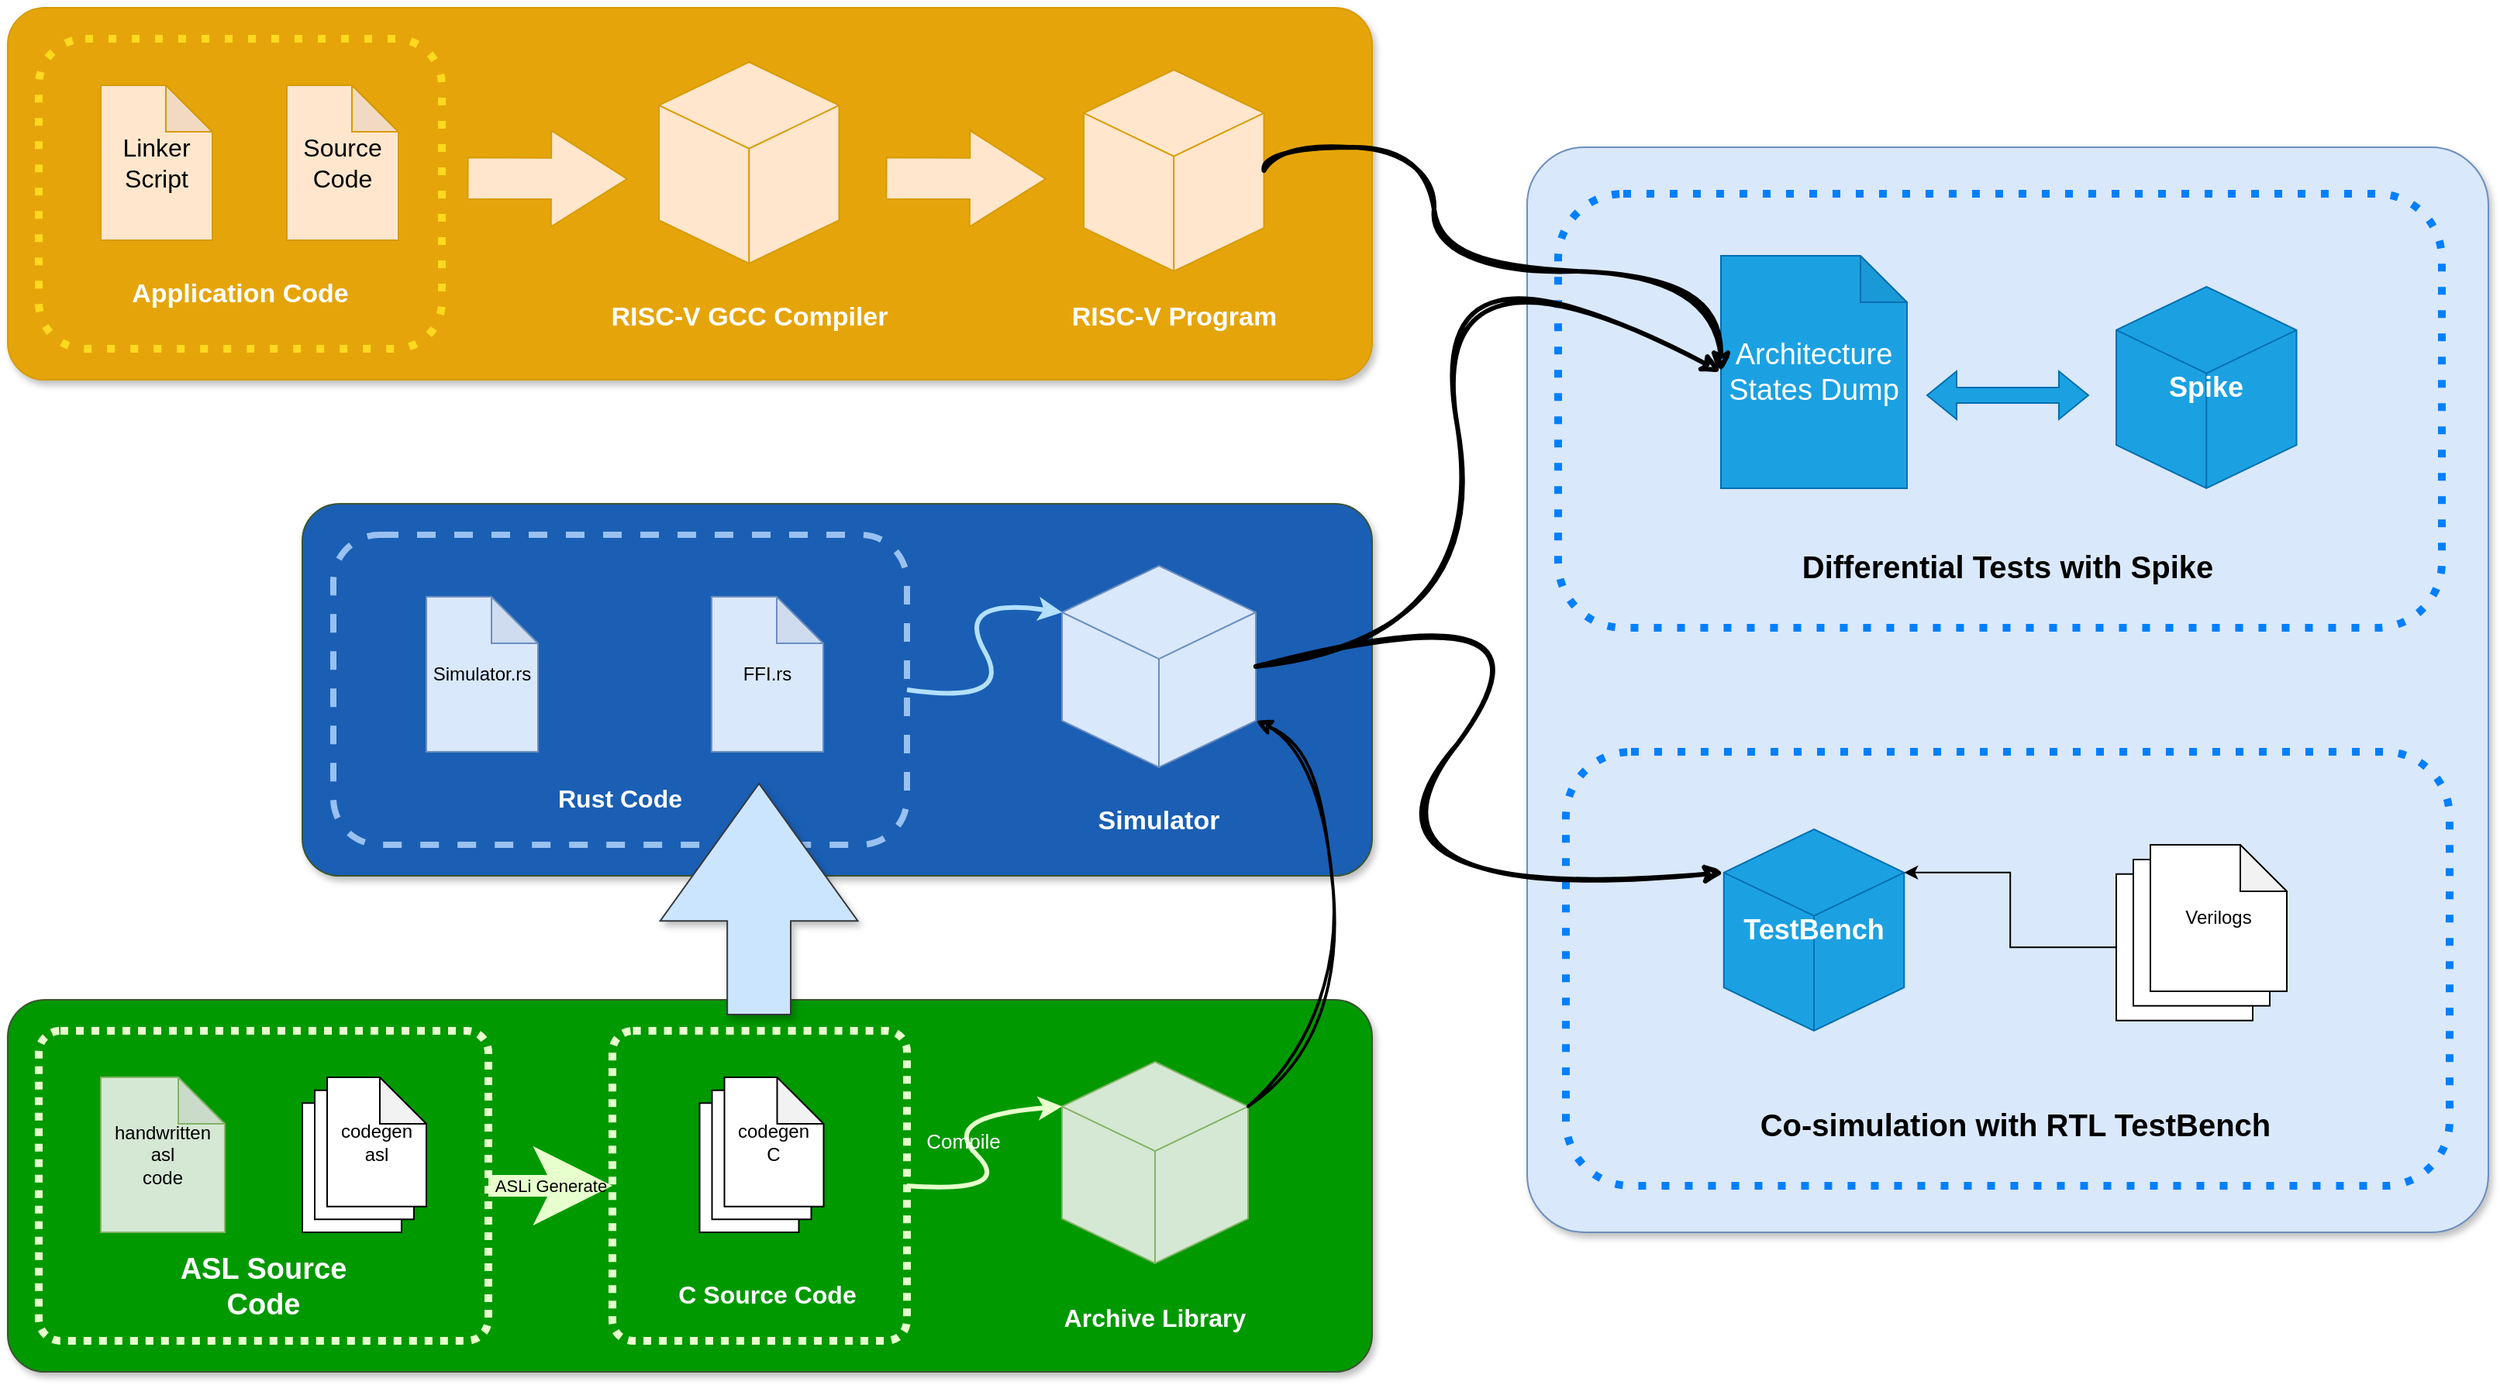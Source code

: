 <mxfile version="27.2.0">
  <diagram name="Page-1" id="j4DYxFuXmD3RVADBqIxC">
    <mxGraphModel dx="2101" dy="1397" grid="1" gridSize="10" guides="1" tooltips="1" connect="1" arrows="1" fold="1" page="1" pageScale="1" pageWidth="850" pageHeight="1100" math="0" shadow="0">
      <root>
        <mxCell id="0" />
        <mxCell id="1" parent="0" />
        <mxCell id="-6Yn25LQZmcoXKjFqF1X-66" value="" style="rounded=1;whiteSpace=wrap;html=1;fillColor=light-dark(#1a5fb4, #718769);fontColor=#ffffff;strokeColor=#3A5431;glass=0;shadow=1;arcSize=10;movable=0;resizable=0;rotatable=0;deletable=0;editable=0;locked=1;connectable=0;" vertex="1" parent="1">
          <mxGeometry x="230" y="520" width="690" height="240" as="geometry" />
        </mxCell>
        <mxCell id="-6Yn25LQZmcoXKjFqF1X-46" value="" style="rounded=1;whiteSpace=wrap;html=1;fillColor=light-dark(#009900,#718769);fontColor=#ffffff;strokeColor=#3A5431;glass=0;shadow=1;arcSize=10;" vertex="1" parent="1">
          <mxGeometry x="40" y="840" width="880" height="240" as="geometry" />
        </mxCell>
        <mxCell id="-6Yn25LQZmcoXKjFqF1X-57" style="edgeStyle=orthogonalEdgeStyle;rounded=0;orthogonalLoop=1;jettySize=auto;html=1;exitX=1;exitY=0.5;exitDx=0;exitDy=0;entryX=0;entryY=0.5;entryDx=0;entryDy=0;strokeWidth=14;strokeColor=#E6FFCC;" edge="1" parent="1" source="-6Yn25LQZmcoXKjFqF1X-45" target="-6Yn25LQZmcoXKjFqF1X-51">
          <mxGeometry relative="1" as="geometry" />
        </mxCell>
        <mxCell id="-6Yn25LQZmcoXKjFqF1X-58" value="&lt;span style=&quot;color: rgb(0, 0, 0);&quot;&gt;ASLi Generate&lt;/span&gt;" style="edgeLabel;html=1;align=center;verticalAlign=middle;resizable=0;points=[];labelBackgroundColor=none;fontColor=#FFFFFF;" vertex="1" connectable="0" parent="-6Yn25LQZmcoXKjFqF1X-57">
          <mxGeometry x="-0.003" y="-1" relative="1" as="geometry">
            <mxPoint y="-1" as="offset" />
          </mxGeometry>
        </mxCell>
        <mxCell id="-6Yn25LQZmcoXKjFqF1X-45" value="" style="whiteSpace=wrap;html=1;dashed=1;rounded=1;fillColor=none;strokeColor=#E6FFCC;strokeWidth=5;arcSize=7;dashPattern=1 1;gradientColor=#97d077;movable=1;resizable=1;rotatable=1;deletable=1;editable=1;locked=0;connectable=1;" vertex="1" parent="1">
          <mxGeometry x="60" y="860" width="290" height="200" as="geometry" />
        </mxCell>
        <mxCell id="-6Yn25LQZmcoXKjFqF1X-7" value="&lt;div&gt;handwritten&lt;/div&gt;&lt;div&gt;asl&lt;/div&gt;&lt;div&gt;code&lt;/div&gt;" style="shape=note;whiteSpace=wrap;html=1;backgroundOutline=1;darkOpacity=0.05;fillColor=#d5e8d4;strokeColor=#82b366;" vertex="1" parent="1">
          <mxGeometry x="100" y="890" width="80" height="100" as="geometry" />
        </mxCell>
        <mxCell id="-6Yn25LQZmcoXKjFqF1X-5" value="" style="group" vertex="1" connectable="0" parent="1">
          <mxGeometry x="230" y="890" width="80" height="150" as="geometry" />
        </mxCell>
        <mxCell id="-6Yn25LQZmcoXKjFqF1X-2" value="" style="shape=note;whiteSpace=wrap;html=1;backgroundOutline=1;darkOpacity=0.05;movable=1;resizable=1;rotatable=1;deletable=1;editable=1;locked=0;connectable=1;" vertex="1" parent="-6Yn25LQZmcoXKjFqF1X-5">
          <mxGeometry y="16.667" width="64" height="83.333" as="geometry" />
        </mxCell>
        <mxCell id="-6Yn25LQZmcoXKjFqF1X-3" value="" style="shape=note;whiteSpace=wrap;html=1;backgroundOutline=1;darkOpacity=0.05;movable=1;resizable=1;rotatable=1;deletable=1;editable=1;locked=0;connectable=1;" vertex="1" parent="-6Yn25LQZmcoXKjFqF1X-5">
          <mxGeometry x="8" y="8.333" width="64" height="83.333" as="geometry" />
        </mxCell>
        <mxCell id="-6Yn25LQZmcoXKjFqF1X-4" value="&lt;div&gt;codegen&lt;/div&gt;&lt;div&gt;asl&lt;/div&gt;" style="shape=note;whiteSpace=wrap;html=1;backgroundOutline=1;darkOpacity=0.05;movable=1;resizable=1;rotatable=1;deletable=1;editable=1;locked=0;connectable=1;" vertex="1" parent="-6Yn25LQZmcoXKjFqF1X-5">
          <mxGeometry x="16" width="64" height="83.333" as="geometry" />
        </mxCell>
        <mxCell id="-6Yn25LQZmcoXKjFqF1X-47" value="&lt;font style=&quot;font-size: 19px;&quot;&gt;&lt;b style=&quot;color: rgb(255, 255, 255);&quot;&gt;ASL Source Code&lt;/b&gt;&lt;/font&gt;" style="text;html=1;align=center;verticalAlign=middle;whiteSpace=wrap;rounded=0;" vertex="1" parent="1">
          <mxGeometry x="125" y="1000" width="160" height="50" as="geometry" />
        </mxCell>
        <mxCell id="-6Yn25LQZmcoXKjFqF1X-51" value="" style="whiteSpace=wrap;html=1;dashed=1;rounded=1;fillColor=none;strokeColor=#E6FFCC;strokeWidth=5;arcSize=7;dashPattern=1 1;gradientColor=#97d077;movable=1;resizable=1;rotatable=1;deletable=1;editable=1;locked=0;connectable=1;" vertex="1" parent="1">
          <mxGeometry x="430" y="860" width="190" height="200" as="geometry" />
        </mxCell>
        <mxCell id="-6Yn25LQZmcoXKjFqF1X-52" value="" style="group" vertex="1" connectable="0" parent="1">
          <mxGeometry x="486.25" y="890" width="103.75" height="160" as="geometry" />
        </mxCell>
        <mxCell id="-6Yn25LQZmcoXKjFqF1X-53" value="" style="shape=note;whiteSpace=wrap;html=1;backgroundOutline=1;darkOpacity=0.05;movable=1;resizable=1;rotatable=1;deletable=1;editable=1;locked=0;connectable=1;" vertex="1" parent="-6Yn25LQZmcoXKjFqF1X-52">
          <mxGeometry y="16.667" width="64" height="83.333" as="geometry" />
        </mxCell>
        <mxCell id="-6Yn25LQZmcoXKjFqF1X-54" value="" style="shape=note;whiteSpace=wrap;html=1;backgroundOutline=1;darkOpacity=0.05;movable=1;resizable=1;rotatable=1;deletable=1;editable=1;locked=0;connectable=1;" vertex="1" parent="-6Yn25LQZmcoXKjFqF1X-52">
          <mxGeometry x="8" y="8.333" width="64" height="83.333" as="geometry" />
        </mxCell>
        <mxCell id="-6Yn25LQZmcoXKjFqF1X-55" value="&lt;div&gt;codegen&lt;/div&gt;&lt;div&gt;C&lt;/div&gt;" style="shape=note;whiteSpace=wrap;html=1;backgroundOutline=1;darkOpacity=0.05;movable=1;resizable=1;rotatable=1;deletable=1;editable=1;locked=0;connectable=1;" vertex="1" parent="-6Yn25LQZmcoXKjFqF1X-52">
          <mxGeometry x="16" width="64" height="83.333" as="geometry" />
        </mxCell>
        <mxCell id="-6Yn25LQZmcoXKjFqF1X-56" value="&lt;b&gt;&lt;font style=&quot;font-size: 16px; color: rgb(255, 255, 255);&quot;&gt;C Source Code&lt;/font&gt;&lt;/b&gt;" style="text;html=1;align=center;verticalAlign=middle;whiteSpace=wrap;rounded=0;" vertex="1" parent="1">
          <mxGeometry x="466.25" y="1010" width="127.5" height="40" as="geometry" />
        </mxCell>
        <mxCell id="-6Yn25LQZmcoXKjFqF1X-61" value="" style="html=1;shape=mxgraph.basic.isocube;isoAngle=15;fillColor=#d5e8d4;strokeColor=#82b366;" vertex="1" parent="1">
          <mxGeometry x="720" y="880" width="120" height="130" as="geometry" />
        </mxCell>
        <mxCell id="-6Yn25LQZmcoXKjFqF1X-62" value="&lt;font style=&quot;font-size: 16px; color: rgb(255, 255, 255);&quot;&gt;&lt;b&gt;Archive Library&lt;/b&gt;&lt;/font&gt;" style="text;html=1;align=center;verticalAlign=middle;whiteSpace=wrap;rounded=0;" vertex="1" parent="1">
          <mxGeometry x="710" y="1030" width="140" height="30" as="geometry" />
        </mxCell>
        <mxCell id="-6Yn25LQZmcoXKjFqF1X-64" value="" style="curved=1;endArrow=classic;html=1;rounded=0;exitX=1;exitY=0.5;exitDx=0;exitDy=0;entryX=0;entryY=0;entryDx=0;entryDy=28.809;entryPerimeter=0;strokeColor=#E6FFCC;strokeWidth=3;" edge="1" parent="1" source="-6Yn25LQZmcoXKjFqF1X-51" target="-6Yn25LQZmcoXKjFqF1X-61">
          <mxGeometry width="50" height="50" relative="1" as="geometry">
            <mxPoint x="640" y="965" as="sourcePoint" />
            <mxPoint x="690" y="915" as="targetPoint" />
            <Array as="points">
              <mxPoint x="690" y="965" />
              <mxPoint x="640" y="915" />
            </Array>
          </mxGeometry>
        </mxCell>
        <mxCell id="-6Yn25LQZmcoXKjFqF1X-65" value="&lt;span style=&quot;color: rgb(255, 255, 255);&quot;&gt;Compile&lt;/span&gt;" style="edgeLabel;html=1;align=center;verticalAlign=middle;resizable=0;points=[];labelBackgroundColor=none;fontColor=#000000;fontSize=13;" vertex="1" connectable="0" parent="-6Yn25LQZmcoXKjFqF1X-64">
          <mxGeometry x="0.072" relative="1" as="geometry">
            <mxPoint as="offset" />
          </mxGeometry>
        </mxCell>
        <mxCell id="-6Yn25LQZmcoXKjFqF1X-71" value="" style="rounded=1;whiteSpace=wrap;html=1;dashed=1;fillColor=none;strokeColor=light-dark(#99c1f1, #ededed);strokeWidth=4;" vertex="1" parent="1">
          <mxGeometry x="250" y="540" width="370" height="200" as="geometry" />
        </mxCell>
        <mxCell id="-6Yn25LQZmcoXKjFqF1X-29" value="FFI.rs" style="shape=note;whiteSpace=wrap;html=1;backgroundOutline=1;darkOpacity=0.05;movable=1;resizable=1;rotatable=1;deletable=1;editable=1;locked=0;connectable=1;fillColor=#dae8fc;strokeColor=#6c8ebf;" vertex="1" parent="1">
          <mxGeometry x="494" y="580" width="72" height="100.0" as="geometry" />
        </mxCell>
        <mxCell id="-6Yn25LQZmcoXKjFqF1X-28" value="Simulator.rs" style="shape=note;whiteSpace=wrap;html=1;backgroundOutline=1;darkOpacity=0.05;movable=1;resizable=1;rotatable=1;deletable=1;editable=1;locked=0;connectable=1;fillColor=#dae8fc;strokeColor=#6c8ebf;" vertex="1" parent="1">
          <mxGeometry x="310" y="580" width="72" height="100.0" as="geometry" />
        </mxCell>
        <mxCell id="-6Yn25LQZmcoXKjFqF1X-72" value="&lt;font style=&quot;font-size: 16px; color: rgb(255, 255, 255);&quot;&gt;&lt;b&gt;Rust Code&lt;/b&gt;&lt;/font&gt;" style="text;html=1;align=center;verticalAlign=middle;whiteSpace=wrap;rounded=0;" vertex="1" parent="1">
          <mxGeometry x="360" y="690" width="150" height="40" as="geometry" />
        </mxCell>
        <mxCell id="-6Yn25LQZmcoXKjFqF1X-74" value="" style="shape=flexArrow;endArrow=classic;html=1;rounded=0;width=40.909;endSize=29.209;fillColor=#cce5ff;strokeColor=#36393d;entryX=0.742;entryY=0.8;entryDx=0;entryDy=0;entryPerimeter=0;shadow=1;startSize=16;sourcePerimeterSpacing=7;targetPerimeterSpacing=6;endWidth=85.537;" edge="1" parent="1" target="-6Yn25LQZmcoXKjFqF1X-71">
          <mxGeometry width="50" height="50" relative="1" as="geometry">
            <mxPoint x="524.55" y="850" as="sourcePoint" />
            <mxPoint x="524.68" y="800" as="targetPoint" />
          </mxGeometry>
        </mxCell>
        <mxCell id="-6Yn25LQZmcoXKjFqF1X-76" value="" style="html=1;whiteSpace=wrap;shape=isoCube2;backgroundOutline=1;isoAngle=15;fillColor=#dae8fc;strokeColor=#6c8ebf;" vertex="1" parent="1">
          <mxGeometry x="720" y="560" width="125" height="130" as="geometry" />
        </mxCell>
        <mxCell id="-6Yn25LQZmcoXKjFqF1X-77" value="&lt;b style=&quot;color: rgb(255, 255, 255);&quot;&gt;&lt;font style=&quot;font-size: 17px;&quot;&gt;Simulator&lt;/font&gt;&lt;/b&gt;" style="text;html=1;align=center;verticalAlign=middle;whiteSpace=wrap;rounded=0;" vertex="1" parent="1">
          <mxGeometry x="736.25" y="710" width="92.5" height="30" as="geometry" />
        </mxCell>
        <mxCell id="-6Yn25LQZmcoXKjFqF1X-79" value="" style="curved=1;endArrow=classic;html=1;rounded=0;entryX=0;entryY=0;entryDx=125;entryDy=99.99;entryPerimeter=0;exitX=0;exitY=0;exitDx=120;exitDy=28.809;exitPerimeter=0;strokeWidth=2;sketch=1;curveFitting=1;jiggle=2;" edge="1" parent="1" source="-6Yn25LQZmcoXKjFqF1X-61" target="-6Yn25LQZmcoXKjFqF1X-76">
          <mxGeometry width="50" height="50" relative="1" as="geometry">
            <mxPoint x="828.75" y="810" as="sourcePoint" />
            <mxPoint x="878.75" y="760" as="targetPoint" />
            <Array as="points">
              <mxPoint x="900" y="860" />
              <mxPoint x="890" y="680" />
            </Array>
          </mxGeometry>
        </mxCell>
        <mxCell id="-6Yn25LQZmcoXKjFqF1X-80" value="" style="curved=1;endArrow=classic;html=1;rounded=0;exitX=1;exitY=0.5;exitDx=0;exitDy=0;entryX=0;entryY=0;entryDx=0;entryDy=30.01;entryPerimeter=0;fillColor=#dae8fc;strokeColor=#B3E0FF;strokeWidth=3;" edge="1" parent="1" source="-6Yn25LQZmcoXKjFqF1X-71" target="-6Yn25LQZmcoXKjFqF1X-76">
          <mxGeometry width="50" height="50" relative="1" as="geometry">
            <mxPoint x="640" y="650" as="sourcePoint" />
            <mxPoint x="690" y="600" as="targetPoint" />
            <Array as="points">
              <mxPoint x="690" y="650" />
              <mxPoint x="650" y="580" />
            </Array>
          </mxGeometry>
        </mxCell>
        <mxCell id="-6Yn25LQZmcoXKjFqF1X-83" value="" style="rounded=1;whiteSpace=wrap;html=1;fillColor=light-dark(#e5a50a, #36210a);strokeColor=#d79b00;glass=0;shadow=1;arcSize=10;movable=1;resizable=1;rotatable=1;deletable=1;editable=1;locked=0;connectable=1;" vertex="1" parent="1">
          <mxGeometry x="40" y="200" width="880" height="240" as="geometry" />
        </mxCell>
        <mxCell id="-6Yn25LQZmcoXKjFqF1X-85" value="" style="rounded=1;whiteSpace=wrap;html=1;fillColor=none;dashed=1;dashPattern=1 2;strokeWidth=5;strokeColor=light-dark(#FFD91F,#5E3206);" vertex="1" parent="1">
          <mxGeometry x="60" y="220" width="260" height="200" as="geometry" />
        </mxCell>
        <mxCell id="-6Yn25LQZmcoXKjFqF1X-86" value="&lt;font style=&quot;font-size: 16px;&quot;&gt;Linker Script&lt;/font&gt;" style="shape=note;whiteSpace=wrap;html=1;backgroundOutline=1;darkOpacity=0.05;movable=1;resizable=1;rotatable=1;deletable=1;editable=1;locked=0;connectable=1;fillColor=#ffe6cc;strokeColor=#d79b00;" vertex="1" parent="1">
          <mxGeometry x="100" y="250" width="72" height="100.0" as="geometry" />
        </mxCell>
        <mxCell id="-6Yn25LQZmcoXKjFqF1X-87" value="&lt;font style=&quot;font-size: 16px;&quot;&gt;Source Code&lt;/font&gt;" style="shape=note;whiteSpace=wrap;html=1;backgroundOutline=1;darkOpacity=0.05;movable=1;resizable=1;rotatable=1;deletable=1;editable=1;locked=0;connectable=1;fillColor=#ffe6cc;strokeColor=#d79b00;" vertex="1" parent="1">
          <mxGeometry x="220" y="250" width="72" height="100.0" as="geometry" />
        </mxCell>
        <mxCell id="-6Yn25LQZmcoXKjFqF1X-88" value="&lt;b&gt;&lt;span style=&quot;color: light-dark(rgb(255, 255, 255), rgb(237, 237, 237));&quot;&gt;&lt;font style=&quot;font-size: 17px;&quot;&gt;Application Code&lt;/font&gt;&lt;/span&gt;&lt;/b&gt;" style="text;html=1;align=center;verticalAlign=middle;whiteSpace=wrap;rounded=0;" vertex="1" parent="1">
          <mxGeometry x="80" y="370" width="220" height="30" as="geometry" />
        </mxCell>
        <mxCell id="-6Yn25LQZmcoXKjFqF1X-91" value="" style="html=1;whiteSpace=wrap;shape=isoCube2;backgroundOutline=1;isoAngle=15;fillColor=#ffe6cc;strokeColor=#d79b00;" vertex="1" parent="1">
          <mxGeometry x="460" y="235" width="116.25" height="130" as="geometry" />
        </mxCell>
        <mxCell id="-6Yn25LQZmcoXKjFqF1X-92" value="&lt;b&gt;&lt;span style=&quot;color: light-dark(rgb(255, 255, 255), rgb(237, 237, 237));&quot;&gt;&lt;font style=&quot;font-size: 17px;&quot;&gt;RISC-V GCC Compiler&lt;/font&gt;&lt;/span&gt;&lt;/b&gt;" style="text;html=1;align=center;verticalAlign=middle;whiteSpace=wrap;rounded=0;" vertex="1" parent="1">
          <mxGeometry x="420.63" y="380" width="195" height="40" as="geometry" />
        </mxCell>
        <mxCell id="-6Yn25LQZmcoXKjFqF1X-93" value="" style="shape=flexArrow;endArrow=classic;html=1;rounded=0;width=26.667;endSize=16;fillColor=#ffe6cc;strokeColor=#d79b00;shadow=0;startSize=16;sourcePerimeterSpacing=7;targetPerimeterSpacing=6;endWidth=34.444;" edge="1" parent="1">
          <mxGeometry width="50" height="50" relative="1" as="geometry">
            <mxPoint x="336.25" y="310" as="sourcePoint" />
            <mxPoint x="440" y="310.42" as="targetPoint" />
          </mxGeometry>
        </mxCell>
        <mxCell id="-6Yn25LQZmcoXKjFqF1X-94" value="&lt;b&gt;&lt;span style=&quot;color: light-dark(rgb(255, 255, 255), rgb(237, 237, 237));&quot;&gt;&lt;font style=&quot;font-size: 17px;&quot;&gt;RISC-V Program&lt;/font&gt;&lt;/span&gt;&lt;/b&gt;" style="text;html=1;align=center;verticalAlign=middle;whiteSpace=wrap;rounded=0;" vertex="1" parent="1">
          <mxGeometry x="694.63" y="380" width="195" height="40" as="geometry" />
        </mxCell>
        <mxCell id="-6Yn25LQZmcoXKjFqF1X-95" value="" style="html=1;whiteSpace=wrap;shape=isoCube2;backgroundOutline=1;isoAngle=15;fillColor=#ffe6cc;strokeColor=#d79b00;" vertex="1" parent="1">
          <mxGeometry x="734" y="240" width="116.25" height="130" as="geometry" />
        </mxCell>
        <mxCell id="-6Yn25LQZmcoXKjFqF1X-96" value="" style="shape=flexArrow;endArrow=classic;html=1;rounded=0;width=26.667;endSize=16;fillColor=#ffe6cc;strokeColor=#d79b00;shadow=0;startSize=16;sourcePerimeterSpacing=7;targetPerimeterSpacing=6;endWidth=34.444;" edge="1" parent="1">
          <mxGeometry width="50" height="50" relative="1" as="geometry">
            <mxPoint x="606.25" y="310" as="sourcePoint" />
            <mxPoint x="710" y="310.42" as="targetPoint" />
          </mxGeometry>
        </mxCell>
        <mxCell id="-6Yn25LQZmcoXKjFqF1X-97" value="" style="rounded=1;whiteSpace=wrap;html=1;fillColor=#dae8fc;strokeColor=#6c8ebf;glass=0;shadow=1;arcSize=6;movable=1;resizable=1;rotatable=1;deletable=1;editable=1;locked=0;connectable=1;" vertex="1" parent="1">
          <mxGeometry x="1020" y="290" width="620" height="700" as="geometry" />
        </mxCell>
        <mxCell id="-6Yn25LQZmcoXKjFqF1X-100" value="" style="rounded=1;whiteSpace=wrap;html=1;fillColor=none;dashed=1;dashPattern=1 2;strokeWidth=5;strokeColor=light-dark(#007FFF,#5E3206);" vertex="1" parent="1">
          <mxGeometry x="1040" y="320" width="570" height="280" as="geometry" />
        </mxCell>
        <mxCell id="-6Yn25LQZmcoXKjFqF1X-98" value="&lt;font style=&quot;font-size: 19px;&quot;&gt;Architecture States Dump&lt;/font&gt;" style="shape=note;whiteSpace=wrap;html=1;backgroundOutline=1;darkOpacity=0.05;movable=1;resizable=1;rotatable=1;deletable=1;editable=1;locked=0;connectable=1;fillColor=#1ba1e2;strokeColor=#006EAF;fontColor=#ffffff;" vertex="1" parent="1">
          <mxGeometry x="1145" y="360" width="120" height="150" as="geometry" />
        </mxCell>
        <mxCell id="-6Yn25LQZmcoXKjFqF1X-99" value="&lt;font style=&quot;font-size: 18px;&quot;&gt;&lt;b&gt;Spike&lt;/b&gt;&lt;/font&gt;" style="html=1;whiteSpace=wrap;shape=isoCube2;backgroundOutline=1;isoAngle=15;fillColor=#1ba1e2;strokeColor=#006EAF;fontColor=#ffffff;" vertex="1" parent="1">
          <mxGeometry x="1400" y="380" width="116.25" height="130" as="geometry" />
        </mxCell>
        <mxCell id="-6Yn25LQZmcoXKjFqF1X-102" value="&lt;font style=&quot;color: rgb(0, 0, 0); font-size: 20px;&quot;&gt;&lt;b&gt;Differential Tests with Spike&lt;/b&gt;&lt;/font&gt;" style="text;html=1;align=center;verticalAlign=middle;whiteSpace=wrap;rounded=0;" vertex="1" parent="1">
          <mxGeometry x="1080" y="540" width="500" height="40" as="geometry" />
        </mxCell>
        <mxCell id="-6Yn25LQZmcoXKjFqF1X-104" value="" style="curved=1;endArrow=classic;html=1;rounded=0;entryX=0;entryY=0.5;entryDx=0;entryDy=0;entryPerimeter=0;exitX=1;exitY=0.5;exitDx=0;exitDy=0;exitPerimeter=0;strokeWidth=3;sketch=1;curveFitting=1;jiggle=2;" edge="1" parent="1" source="-6Yn25LQZmcoXKjFqF1X-76" target="-6Yn25LQZmcoXKjFqF1X-98">
          <mxGeometry width="50" height="50" relative="1" as="geometry">
            <mxPoint x="950" y="380" as="sourcePoint" />
            <mxPoint x="1000" y="330" as="targetPoint" />
            <Array as="points">
              <mxPoint x="1000" y="610" />
              <mxPoint x="950" y="330" />
            </Array>
          </mxGeometry>
        </mxCell>
        <mxCell id="-6Yn25LQZmcoXKjFqF1X-106" style="edgeStyle=orthogonalEdgeStyle;rounded=0;orthogonalLoop=1;jettySize=auto;html=1;exitX=1;exitY=0.5;exitDx=0;exitDy=0;exitPerimeter=0;entryX=0;entryY=0.5;entryDx=0;entryDy=0;entryPerimeter=0;strokeColor=default;curved=1;strokeWidth=3;sketch=1;curveFitting=1;jiggle=2;" edge="1" parent="1" source="-6Yn25LQZmcoXKjFqF1X-95" target="-6Yn25LQZmcoXKjFqF1X-98">
          <mxGeometry relative="1" as="geometry">
            <Array as="points">
              <mxPoint x="850" y="290" />
              <mxPoint x="960" y="290" />
              <mxPoint x="960" y="370" />
              <mxPoint x="1145" y="370" />
            </Array>
          </mxGeometry>
        </mxCell>
        <mxCell id="-6Yn25LQZmcoXKjFqF1X-107" value="" style="shape=flexArrow;endArrow=classic;startArrow=classic;html=1;rounded=0;fillColor=#1ba1e2;strokeColor=#006EAF;" edge="1" parent="1">
          <mxGeometry width="100" height="100" relative="1" as="geometry">
            <mxPoint x="1277.5" y="450" as="sourcePoint" />
            <mxPoint x="1382.5" y="450" as="targetPoint" />
          </mxGeometry>
        </mxCell>
        <mxCell id="-6Yn25LQZmcoXKjFqF1X-108" value="" style="rounded=1;whiteSpace=wrap;html=1;fillColor=none;dashed=1;dashPattern=1 2;strokeWidth=5;strokeColor=light-dark(#007FFF,#5E3206);" vertex="1" parent="1">
          <mxGeometry x="1045" y="680" width="570" height="280" as="geometry" />
        </mxCell>
        <mxCell id="-6Yn25LQZmcoXKjFqF1X-110" value="&lt;font style=&quot;font-size: 18px;&quot;&gt;&lt;b&gt;TestBench&lt;/b&gt;&lt;/font&gt;" style="html=1;whiteSpace=wrap;shape=isoCube2;backgroundOutline=1;isoAngle=15;fillColor=#1ba1e2;strokeColor=#006EAF;fontColor=#ffffff;" vertex="1" parent="1">
          <mxGeometry x="1146.88" y="730" width="116.25" height="130" as="geometry" />
        </mxCell>
        <mxCell id="-6Yn25LQZmcoXKjFqF1X-111" value="&lt;font style=&quot;color: rgb(0, 0, 0); font-size: 20px;&quot;&gt;&lt;b&gt;Co-simulation with RTL TestBench&lt;/b&gt;&lt;/font&gt;" style="text;html=1;align=center;verticalAlign=middle;whiteSpace=wrap;rounded=0;" vertex="1" parent="1">
          <mxGeometry x="1085" y="900" width="500" height="40" as="geometry" />
        </mxCell>
        <mxCell id="-6Yn25LQZmcoXKjFqF1X-113" value="" style="group" vertex="1" connectable="0" parent="1">
          <mxGeometry x="1400" y="740" width="110" height="170" as="geometry" />
        </mxCell>
        <mxCell id="-6Yn25LQZmcoXKjFqF1X-114" value="" style="shape=note;whiteSpace=wrap;html=1;backgroundOutline=1;darkOpacity=0.05;movable=1;resizable=1;rotatable=1;deletable=1;editable=1;locked=0;connectable=1;" vertex="1" parent="-6Yn25LQZmcoXKjFqF1X-113">
          <mxGeometry y="18.889" width="88" height="94.444" as="geometry" />
        </mxCell>
        <mxCell id="-6Yn25LQZmcoXKjFqF1X-115" value="" style="shape=note;whiteSpace=wrap;html=1;backgroundOutline=1;darkOpacity=0.05;movable=1;resizable=1;rotatable=1;deletable=1;editable=1;locked=0;connectable=1;" vertex="1" parent="-6Yn25LQZmcoXKjFqF1X-113">
          <mxGeometry x="11" y="9.444" width="88" height="94.444" as="geometry" />
        </mxCell>
        <mxCell id="-6Yn25LQZmcoXKjFqF1X-116" value="Verilogs" style="shape=note;whiteSpace=wrap;html=1;backgroundOutline=1;darkOpacity=0.05;movable=1;resizable=1;rotatable=1;deletable=1;editable=1;locked=0;connectable=1;" vertex="1" parent="-6Yn25LQZmcoXKjFqF1X-113">
          <mxGeometry x="22" width="88" height="94.444" as="geometry" />
        </mxCell>
        <mxCell id="-6Yn25LQZmcoXKjFqF1X-117" style="edgeStyle=orthogonalEdgeStyle;rounded=0;orthogonalLoop=1;jettySize=auto;html=1;exitX=0;exitY=0.5;exitDx=0;exitDy=0;exitPerimeter=0;entryX=0;entryY=0;entryDx=116.25;entryDy=27.909;entryPerimeter=0;" edge="1" parent="1" source="-6Yn25LQZmcoXKjFqF1X-114" target="-6Yn25LQZmcoXKjFqF1X-110">
          <mxGeometry relative="1" as="geometry" />
        </mxCell>
        <mxCell id="-6Yn25LQZmcoXKjFqF1X-118" value="" style="curved=1;endArrow=classic;html=1;rounded=0;exitX=1;exitY=0.5;exitDx=0;exitDy=0;exitPerimeter=0;entryX=0;entryY=0;entryDx=0;entryDy=27.909;entryPerimeter=0;strokeWidth=3;sketch=1;curveFitting=1;jiggle=2;" edge="1" parent="1" source="-6Yn25LQZmcoXKjFqF1X-76" target="-6Yn25LQZmcoXKjFqF1X-110">
          <mxGeometry width="50" height="50" relative="1" as="geometry">
            <mxPoint x="1010" y="570" as="sourcePoint" />
            <mxPoint x="1060" y="520" as="targetPoint" />
            <Array as="points">
              <mxPoint x="1060" y="570" />
              <mxPoint x="890" y="780" />
            </Array>
          </mxGeometry>
        </mxCell>
      </root>
    </mxGraphModel>
  </diagram>
</mxfile>

